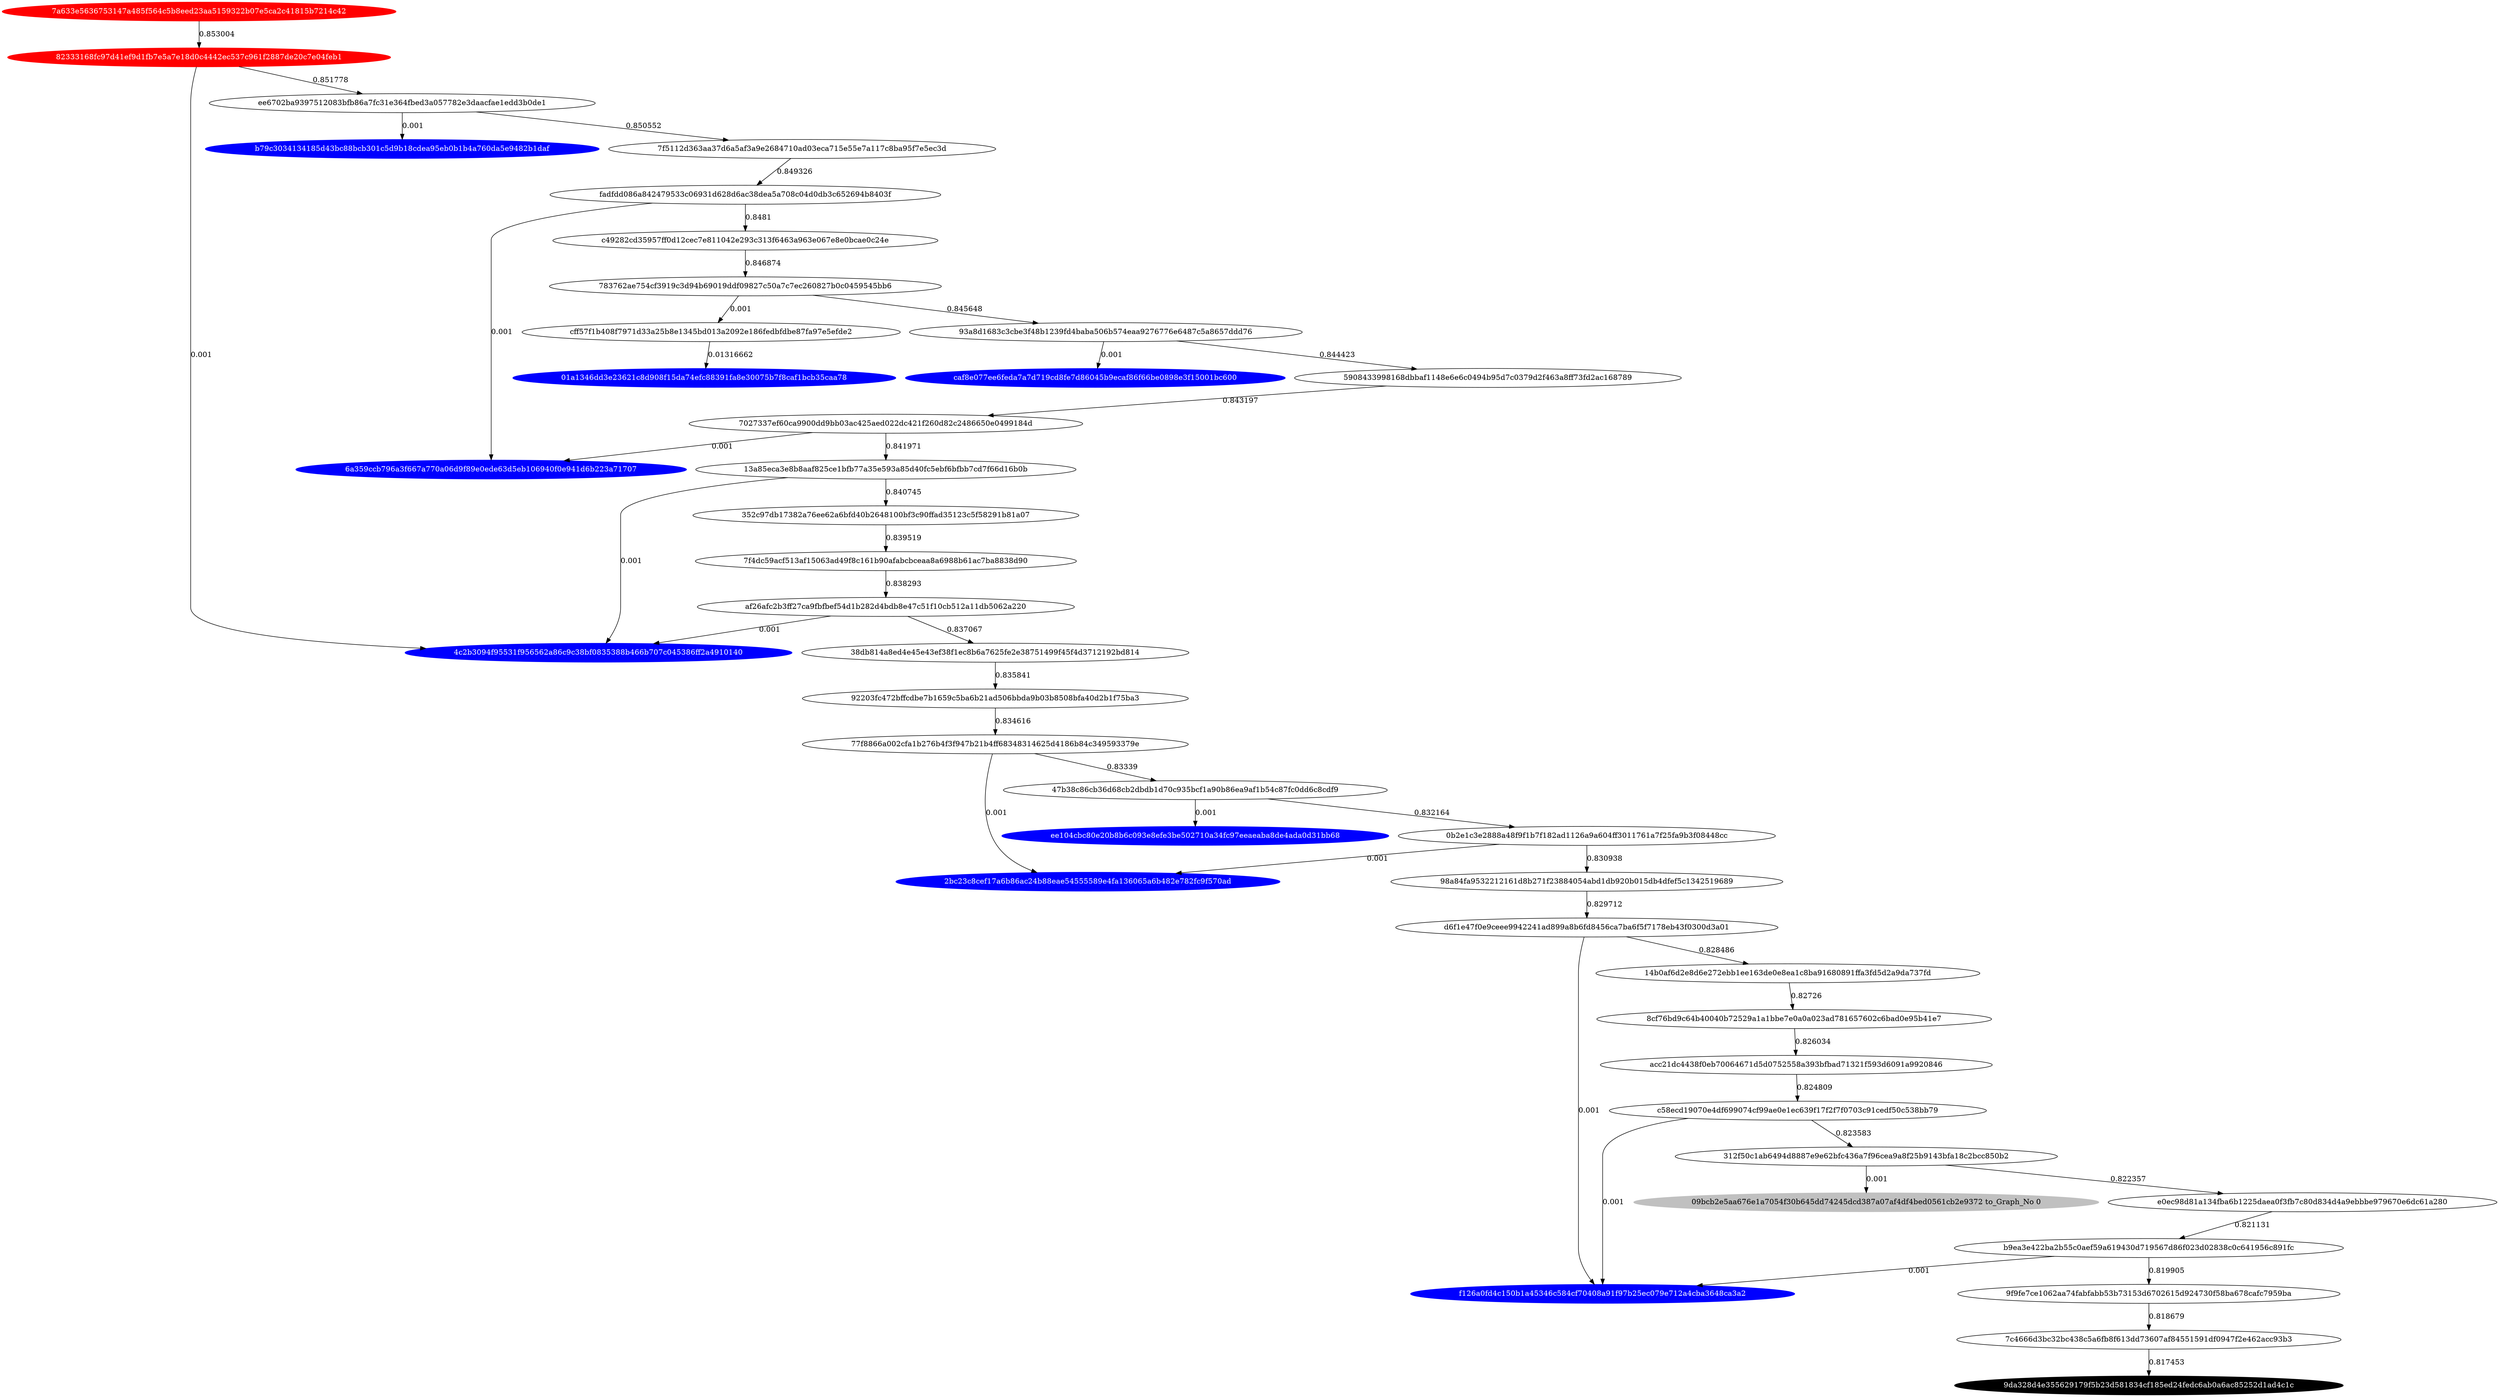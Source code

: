 digraph G{rankdir=TB;layout=dot;
"7a633e5636753147a485f564c5b8eed23aa5159322b07e5ca2c41815b7214c42" [style="solid,filled",color=red,fontcolor=white];
"82333168fc97d41ef9d1fb7e5a7e18d0c4442ec537c961f2887de20c7e04feb1" [style="solid,filled",color=red,fontcolor=white];
"4c2b3094f95531f956562a86c9c38bf0835388b466b707c045386ff2a4910140" [style="solid,filled",color=blue,fontcolor=white];
"2bc23c8cef17a6b86ac24b88eae54555589e4fa136065a6b482e782fc9f570ad" [style="solid,filled",color=blue,fontcolor=white];
"01a1346dd3e23621c8d908f15da74efc88391fa8e30075b7f8caf1bcb35caa78" [style="solid,filled",color=blue,fontcolor=white];
"6a359ccb796a3f667a770a06d9f89e0ede63d5eb106940f0e941d6b223a71707" [style="solid,filled",color=blue,fontcolor=white];
"b79c3034134185d43bc88bcb301c5d9b18cdea95eb0b1b4a760da5e9482b1daf" [style="solid,filled",color=blue,fontcolor=white];
"09bcb2e5aa676e1a7054f30b645dd74245dcd387a07af4df4bed0561cb2e9372" [style="solid,filled",color=gray,fontcolor=black,label= "09bcb2e5aa676e1a7054f30b645dd74245dcd387a07af4df4bed0561cb2e9372 to_Graph_No 0"];
"9da328d4e355629179f5b23d581834cf185ed24fedc6ab0a6ac85252d1ad4c1c" [style="solid,filled",color=black,fontcolor=white];
"f126a0fd4c150b1a45346c584cf70408a91f97b25ec079e712a4cba3648ca3a2" [style="solid,filled",color=blue,fontcolor=white];
"ee104cbc80e20b8b6c093e8efe3be502710a34fc97eeaeaba8de4ada0d31bb68" [style="solid,filled",color=blue,fontcolor=white];
"caf8e077ee6feda7a7d719cd8fe7d86045b9ecaf86f66be0898e3f15001bc600" [style="solid,filled",color=blue,fontcolor=white];
"9f9fe7ce1062aa74fabfabb53b73153d6702615d924730f58ba678cafc7959ba" -> "7c4666d3bc32bc438c5a6fb8f613dd73607af84551591df0947f2e462acc93b3" [label=0.818679];
"d6f1e47f0e9ceee9942241ad899a8b6fd8456ca7ba6f5f7178eb43f0300d3a01" -> "f126a0fd4c150b1a45346c584cf70408a91f97b25ec079e712a4cba3648ca3a2" [label=0.001];
"13a85eca3e8b8aaf825ce1bfb77a35e593a85d40fc5ebf6bfbb7cd7f66d16b0b" -> "352c97db17382a76ee62a6bfd40b2648100bf3c90ffad35123c5f58291b81a07" [label=0.840745];
"7c4666d3bc32bc438c5a6fb8f613dd73607af84551591df0947f2e462acc93b3" -> "9da328d4e355629179f5b23d581834cf185ed24fedc6ab0a6ac85252d1ad4c1c" [label=0.817453];
"13a85eca3e8b8aaf825ce1bfb77a35e593a85d40fc5ebf6bfbb7cd7f66d16b0b" -> "4c2b3094f95531f956562a86c9c38bf0835388b466b707c045386ff2a4910140" [label=0.001];
"47b38c86cb36d68cb2dbdb1d70c935bcf1a90b86ea9af1b54c87fc0dd6c8cdf9" -> "0b2e1c3e2888a48f9f1b7f182ad1126a9a604ff3011761a7f25fa9b3f08448cc" [label=0.832164];
"b9ea3e422ba2b55c0aef59a619430d719567d86f023d02838c0c641956c891fc" -> "9f9fe7ce1062aa74fabfabb53b73153d6702615d924730f58ba678cafc7959ba" [label=0.819905];
"0b2e1c3e2888a48f9f1b7f182ad1126a9a604ff3011761a7f25fa9b3f08448cc" -> "98a84fa9532212161d8b271f23884054abd1db920b015db4dfef5c1342519689" [label=0.830938];
"77f8866a002cfa1b276b4f3f947b21b4ff68348314625d4186b84c349593379e" -> "47b38c86cb36d68cb2dbdb1d70c935bcf1a90b86ea9af1b54c87fc0dd6c8cdf9" [label=0.83339];
"fadfdd086a842479533c06931d628d6ac38dea5a708c04d0db3c652694b8403f" -> "6a359ccb796a3f667a770a06d9f89e0ede63d5eb106940f0e941d6b223a71707" [label=0.001];
"5908433998168dbbaf1148e6e6c0494b95d7c0379d2f463a8ff73fd2ac168789" -> "7027337ef60ca9900dd9bb03ac425aed022dc421f260d82c2486650e0499184d" [label=0.843197];
"af26afc2b3ff27ca9fbfbef54d1b282d4bdb8e47c51f10cb512a11db5062a220" -> "38db814a8ed4e45e43ef38f1ec8b6a7625fe2e38751499f45f4d3712192bd814" [label=0.837067];
"af26afc2b3ff27ca9fbfbef54d1b282d4bdb8e47c51f10cb512a11db5062a220" -> "4c2b3094f95531f956562a86c9c38bf0835388b466b707c045386ff2a4910140" [label=0.001];
"82333168fc97d41ef9d1fb7e5a7e18d0c4442ec537c961f2887de20c7e04feb1" -> "ee6702ba9397512083bfb86a7fc31e364fbed3a057782e3daacfae1edd3b0de1" [label=0.851778];
"783762ae754cf3919c3d94b69019ddf09827c50a7c7ec260827b0c0459545bb6" -> "cff57f1b408f7971d33a25b8e1345bd013a2092e186fedbfdbe87fa97e5efde2" [label=0.001];
"82333168fc97d41ef9d1fb7e5a7e18d0c4442ec537c961f2887de20c7e04feb1" -> "4c2b3094f95531f956562a86c9c38bf0835388b466b707c045386ff2a4910140" [label=0.001];
"93a8d1683c3cbe3f48b1239fd4baba506b574eaa9276776e6487c5a8657ddd76" -> "5908433998168dbbaf1148e6e6c0494b95d7c0379d2f463a8ff73fd2ac168789" [label=0.844423];
"7027337ef60ca9900dd9bb03ac425aed022dc421f260d82c2486650e0499184d" -> "6a359ccb796a3f667a770a06d9f89e0ede63d5eb106940f0e941d6b223a71707" [label=0.001];
"ee6702ba9397512083bfb86a7fc31e364fbed3a057782e3daacfae1edd3b0de1" -> "b79c3034134185d43bc88bcb301c5d9b18cdea95eb0b1b4a760da5e9482b1daf" [label=0.001];
"47b38c86cb36d68cb2dbdb1d70c935bcf1a90b86ea9af1b54c87fc0dd6c8cdf9" -> "ee104cbc80e20b8b6c093e8efe3be502710a34fc97eeaeaba8de4ada0d31bb68" [label=0.001];
"0b2e1c3e2888a48f9f1b7f182ad1126a9a604ff3011761a7f25fa9b3f08448cc" -> "2bc23c8cef17a6b86ac24b88eae54555589e4fa136065a6b482e782fc9f570ad" [label=0.001];
"c58ecd19070e4df699074cf99ae0e1ec639f17f2f7f0703c91cedf50c538bb79" -> "f126a0fd4c150b1a45346c584cf70408a91f97b25ec079e712a4cba3648ca3a2" [label=0.001];
"c58ecd19070e4df699074cf99ae0e1ec639f17f2f7f0703c91cedf50c538bb79" -> "312f50c1ab6494d8887e9e62bfc436a7f96cea9a8f25b9143bfa18c2bcc850b2" [label=0.823583];
"7f5112d363aa37d6a5af3a9e2684710ad03eca715e55e7a117c8ba95f7e5ec3d" -> "fadfdd086a842479533c06931d628d6ac38dea5a708c04d0db3c652694b8403f" [label=0.849326];
"7f4dc59acf513af15063ad49f8c161b90afabcbceaa8a6988b61ac7ba8838d90" -> "af26afc2b3ff27ca9fbfbef54d1b282d4bdb8e47c51f10cb512a11db5062a220" [label=0.838293];
"7a633e5636753147a485f564c5b8eed23aa5159322b07e5ca2c41815b7214c42" -> "82333168fc97d41ef9d1fb7e5a7e18d0c4442ec537c961f2887de20c7e04feb1" [label=0.853004];
"312f50c1ab6494d8887e9e62bfc436a7f96cea9a8f25b9143bfa18c2bcc850b2" -> "09bcb2e5aa676e1a7054f30b645dd74245dcd387a07af4df4bed0561cb2e9372" [label=0.001];
"352c97db17382a76ee62a6bfd40b2648100bf3c90ffad35123c5f58291b81a07" -> "7f4dc59acf513af15063ad49f8c161b90afabcbceaa8a6988b61ac7ba8838d90" [label=0.839519];
"783762ae754cf3919c3d94b69019ddf09827c50a7c7ec260827b0c0459545bb6" -> "93a8d1683c3cbe3f48b1239fd4baba506b574eaa9276776e6487c5a8657ddd76" [label=0.845648];
"8cf76bd9c64b40040b72529a1a1bbe7e0a0a023ad781657602c6bad0e95b41e7" -> "acc21dc4438f0eb70064671d5d0752558a393bfbad71321f593d6091a9920846" [label=0.826034];
"92203fc472bffcdbe7b1659c5ba6b21ad506bbda9b03b8508bfa40d2b1f75ba3" -> "77f8866a002cfa1b276b4f3f947b21b4ff68348314625d4186b84c349593379e" [label=0.834616];
"c49282cd35957ff0d12cec7e811042e293c313f6463a963e067e8e0bcae0c24e" -> "783762ae754cf3919c3d94b69019ddf09827c50a7c7ec260827b0c0459545bb6" [label=0.846874];
"7027337ef60ca9900dd9bb03ac425aed022dc421f260d82c2486650e0499184d" -> "13a85eca3e8b8aaf825ce1bfb77a35e593a85d40fc5ebf6bfbb7cd7f66d16b0b" [label=0.841971];
"e0ec98d81a134fba6b1225daea0f3fb7c80d834d4a9ebbbe979670e6dc61a280" -> "b9ea3e422ba2b55c0aef59a619430d719567d86f023d02838c0c641956c891fc" [label=0.821131];
"fadfdd086a842479533c06931d628d6ac38dea5a708c04d0db3c652694b8403f" -> "c49282cd35957ff0d12cec7e811042e293c313f6463a963e067e8e0bcae0c24e" [label=0.8481];
"98a84fa9532212161d8b271f23884054abd1db920b015db4dfef5c1342519689" -> "d6f1e47f0e9ceee9942241ad899a8b6fd8456ca7ba6f5f7178eb43f0300d3a01" [label=0.829712];
"93a8d1683c3cbe3f48b1239fd4baba506b574eaa9276776e6487c5a8657ddd76" -> "caf8e077ee6feda7a7d719cd8fe7d86045b9ecaf86f66be0898e3f15001bc600" [label=0.001];
"cff57f1b408f7971d33a25b8e1345bd013a2092e186fedbfdbe87fa97e5efde2" -> "01a1346dd3e23621c8d908f15da74efc88391fa8e30075b7f8caf1bcb35caa78" [label=0.01316662];
"77f8866a002cfa1b276b4f3f947b21b4ff68348314625d4186b84c349593379e" -> "2bc23c8cef17a6b86ac24b88eae54555589e4fa136065a6b482e782fc9f570ad" [label=0.001];
"acc21dc4438f0eb70064671d5d0752558a393bfbad71321f593d6091a9920846" -> "c58ecd19070e4df699074cf99ae0e1ec639f17f2f7f0703c91cedf50c538bb79" [label=0.824809];
"312f50c1ab6494d8887e9e62bfc436a7f96cea9a8f25b9143bfa18c2bcc850b2" -> "e0ec98d81a134fba6b1225daea0f3fb7c80d834d4a9ebbbe979670e6dc61a280" [label=0.822357];
"ee6702ba9397512083bfb86a7fc31e364fbed3a057782e3daacfae1edd3b0de1" -> "7f5112d363aa37d6a5af3a9e2684710ad03eca715e55e7a117c8ba95f7e5ec3d" [label=0.850552];
"38db814a8ed4e45e43ef38f1ec8b6a7625fe2e38751499f45f4d3712192bd814" -> "92203fc472bffcdbe7b1659c5ba6b21ad506bbda9b03b8508bfa40d2b1f75ba3" [label=0.835841];
"14b0af6d2e8d6e272ebb1ee163de0e8ea1c8ba91680891ffa3fd5d2a9da737fd" -> "8cf76bd9c64b40040b72529a1a1bbe7e0a0a023ad781657602c6bad0e95b41e7" [label=0.82726];
"b9ea3e422ba2b55c0aef59a619430d719567d86f023d02838c0c641956c891fc" -> "f126a0fd4c150b1a45346c584cf70408a91f97b25ec079e712a4cba3648ca3a2" [label=0.001];
"d6f1e47f0e9ceee9942241ad899a8b6fd8456ca7ba6f5f7178eb43f0300d3a01" -> "14b0af6d2e8d6e272ebb1ee163de0e8ea1c8ba91680891ffa3fd5d2a9da737fd" [label=0.828486];
}